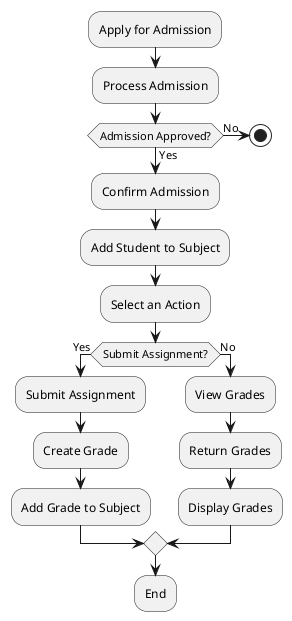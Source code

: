 @startuml Activity

:Apply for Admission;

:Process Admission;
if (Admission Approved?) then (Yes)
    :Confirm Admission;
else (No)
    stop
endif

:Add Student to Subject;

:Select an Action;
if (Submit Assignment?) then (Yes)
    :Submit Assignment;
    :Create Grade;
    :Add Grade to Subject;
else (No)
     :View Grades;
     :Return Grades;
     :Display Grades;
endif

:End;
@enduml